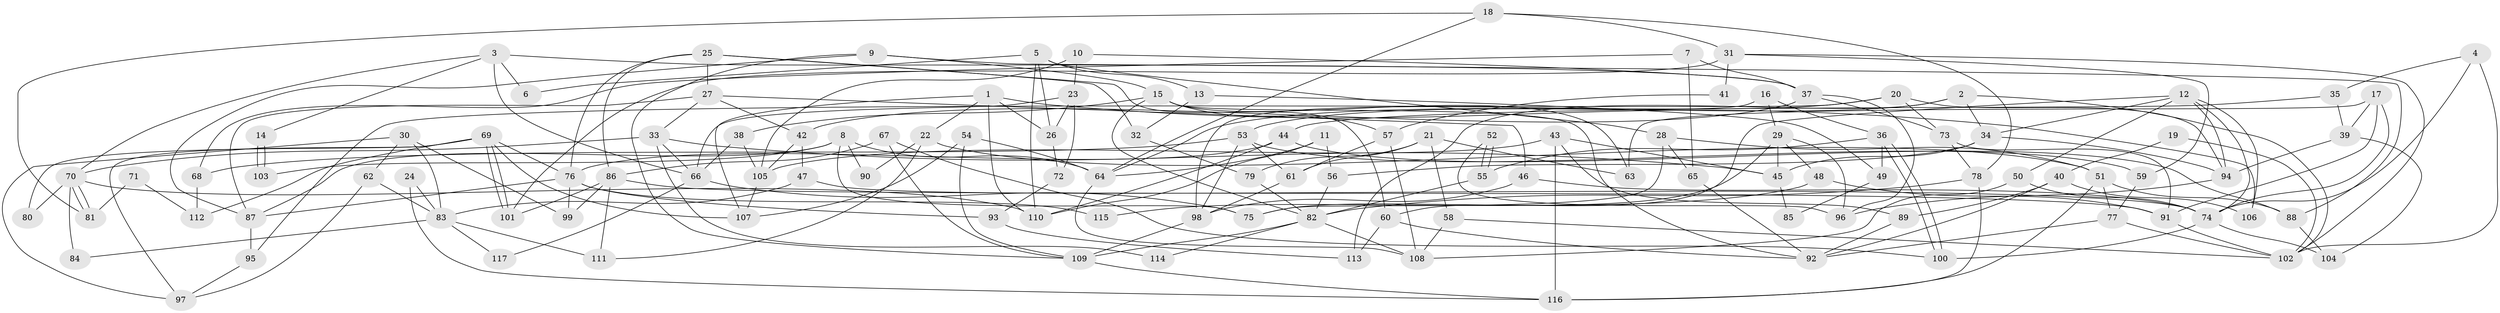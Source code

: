 // coarse degree distribution, {10: 0.08108108108108109, 6: 0.08108108108108109, 7: 0.05405405405405406, 2: 0.05405405405405406, 11: 0.05405405405405406, 4: 0.10810810810810811, 12: 0.10810810810810811, 8: 0.1891891891891892, 9: 0.05405405405405406, 5: 0.08108108108108109, 3: 0.13513513513513514}
// Generated by graph-tools (version 1.1) at 2025/50/03/04/25 22:50:47]
// undirected, 117 vertices, 234 edges
graph export_dot {
  node [color=gray90,style=filled];
  1;
  2;
  3;
  4;
  5;
  6;
  7;
  8;
  9;
  10;
  11;
  12;
  13;
  14;
  15;
  16;
  17;
  18;
  19;
  20;
  21;
  22;
  23;
  24;
  25;
  26;
  27;
  28;
  29;
  30;
  31;
  32;
  33;
  34;
  35;
  36;
  37;
  38;
  39;
  40;
  41;
  42;
  43;
  44;
  45;
  46;
  47;
  48;
  49;
  50;
  51;
  52;
  53;
  54;
  55;
  56;
  57;
  58;
  59;
  60;
  61;
  62;
  63;
  64;
  65;
  66;
  67;
  68;
  69;
  70;
  71;
  72;
  73;
  74;
  75;
  76;
  77;
  78;
  79;
  80;
  81;
  82;
  83;
  84;
  85;
  86;
  87;
  88;
  89;
  90;
  91;
  92;
  93;
  94;
  95;
  96;
  97;
  98;
  99;
  100;
  101;
  102;
  103;
  104;
  105;
  106;
  107;
  108;
  109;
  110;
  111;
  112;
  113;
  114;
  115;
  116;
  117;
  1 -- 22;
  1 -- 110;
  1 -- 26;
  1 -- 106;
  1 -- 107;
  2 -- 34;
  2 -- 53;
  2 -- 102;
  2 -- 113;
  3 -- 37;
  3 -- 66;
  3 -- 6;
  3 -- 14;
  3 -- 70;
  4 -- 35;
  4 -- 102;
  4 -- 74;
  5 -- 110;
  5 -- 26;
  5 -- 6;
  5 -- 13;
  5 -- 28;
  7 -- 37;
  7 -- 65;
  7 -- 68;
  8 -- 87;
  8 -- 75;
  8 -- 64;
  8 -- 90;
  8 -- 103;
  9 -- 15;
  9 -- 87;
  9 -- 88;
  9 -- 109;
  10 -- 37;
  10 -- 23;
  10 -- 105;
  11 -- 64;
  11 -- 56;
  11 -- 110;
  12 -- 50;
  12 -- 60;
  12 -- 34;
  12 -- 74;
  12 -- 94;
  12 -- 106;
  13 -- 32;
  13 -- 49;
  14 -- 103;
  14 -- 103;
  15 -- 63;
  15 -- 82;
  15 -- 38;
  15 -- 57;
  15 -- 92;
  16 -- 98;
  16 -- 36;
  16 -- 29;
  17 -- 74;
  17 -- 91;
  17 -- 39;
  17 -- 63;
  18 -- 78;
  18 -- 64;
  18 -- 31;
  18 -- 81;
  19 -- 40;
  19 -- 102;
  20 -- 94;
  20 -- 64;
  20 -- 73;
  20 -- 95;
  21 -- 58;
  21 -- 61;
  21 -- 63;
  21 -- 79;
  22 -- 111;
  22 -- 51;
  22 -- 90;
  23 -- 66;
  23 -- 26;
  23 -- 72;
  24 -- 83;
  24 -- 116;
  25 -- 76;
  25 -- 27;
  25 -- 32;
  25 -- 60;
  25 -- 86;
  26 -- 72;
  27 -- 42;
  27 -- 87;
  27 -- 33;
  27 -- 46;
  28 -- 75;
  28 -- 51;
  28 -- 65;
  29 -- 45;
  29 -- 48;
  29 -- 75;
  29 -- 96;
  30 -- 97;
  30 -- 99;
  30 -- 62;
  30 -- 83;
  31 -- 101;
  31 -- 41;
  31 -- 59;
  31 -- 102;
  32 -- 79;
  33 -- 70;
  33 -- 45;
  33 -- 66;
  33 -- 114;
  34 -- 45;
  34 -- 56;
  34 -- 94;
  35 -- 44;
  35 -- 39;
  36 -- 55;
  36 -- 100;
  36 -- 100;
  36 -- 49;
  37 -- 96;
  37 -- 73;
  37 -- 42;
  38 -- 105;
  38 -- 66;
  39 -- 94;
  39 -- 104;
  40 -- 92;
  40 -- 106;
  40 -- 89;
  41 -- 57;
  42 -- 105;
  42 -- 47;
  43 -- 89;
  43 -- 116;
  43 -- 45;
  43 -- 105;
  44 -- 88;
  44 -- 110;
  44 -- 76;
  45 -- 85;
  46 -- 74;
  46 -- 98;
  47 -- 74;
  47 -- 83;
  48 -- 91;
  48 -- 115;
  49 -- 85;
  50 -- 74;
  50 -- 108;
  51 -- 88;
  51 -- 77;
  51 -- 116;
  52 -- 96;
  52 -- 55;
  52 -- 55;
  53 -- 59;
  53 -- 98;
  53 -- 61;
  53 -- 68;
  54 -- 109;
  54 -- 107;
  54 -- 64;
  55 -- 82;
  56 -- 82;
  57 -- 108;
  57 -- 61;
  58 -- 108;
  58 -- 102;
  59 -- 77;
  60 -- 92;
  60 -- 113;
  61 -- 98;
  62 -- 83;
  62 -- 97;
  64 -- 108;
  65 -- 92;
  66 -- 75;
  66 -- 117;
  67 -- 100;
  67 -- 109;
  67 -- 86;
  68 -- 112;
  69 -- 107;
  69 -- 101;
  69 -- 101;
  69 -- 76;
  69 -- 80;
  69 -- 97;
  69 -- 112;
  70 -- 81;
  70 -- 81;
  70 -- 80;
  70 -- 84;
  70 -- 110;
  71 -- 81;
  71 -- 112;
  72 -- 93;
  73 -- 91;
  73 -- 78;
  74 -- 100;
  74 -- 104;
  76 -- 87;
  76 -- 93;
  76 -- 99;
  76 -- 115;
  77 -- 102;
  77 -- 92;
  78 -- 116;
  78 -- 82;
  79 -- 82;
  82 -- 109;
  82 -- 108;
  82 -- 114;
  83 -- 84;
  83 -- 111;
  83 -- 117;
  86 -- 91;
  86 -- 99;
  86 -- 101;
  86 -- 111;
  87 -- 95;
  88 -- 104;
  89 -- 92;
  91 -- 102;
  93 -- 113;
  94 -- 96;
  95 -- 97;
  98 -- 109;
  105 -- 107;
  109 -- 116;
}
